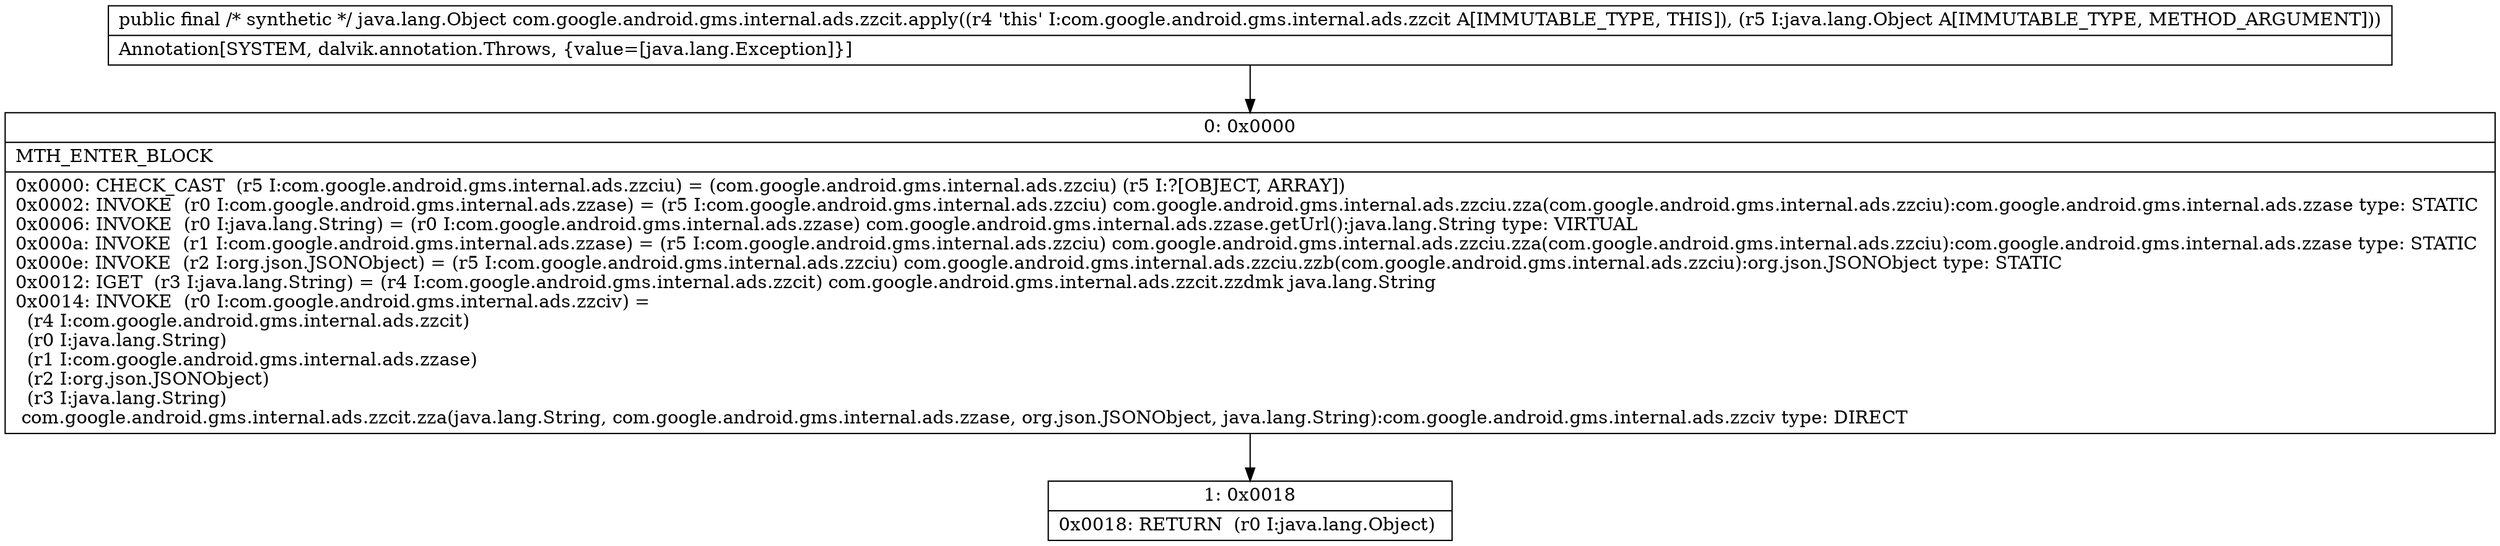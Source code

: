 digraph "CFG forcom.google.android.gms.internal.ads.zzcit.apply(Ljava\/lang\/Object;)Ljava\/lang\/Object;" {
Node_0 [shape=record,label="{0\:\ 0x0000|MTH_ENTER_BLOCK\l|0x0000: CHECK_CAST  (r5 I:com.google.android.gms.internal.ads.zzciu) = (com.google.android.gms.internal.ads.zzciu) (r5 I:?[OBJECT, ARRAY]) \l0x0002: INVOKE  (r0 I:com.google.android.gms.internal.ads.zzase) = (r5 I:com.google.android.gms.internal.ads.zzciu) com.google.android.gms.internal.ads.zzciu.zza(com.google.android.gms.internal.ads.zzciu):com.google.android.gms.internal.ads.zzase type: STATIC \l0x0006: INVOKE  (r0 I:java.lang.String) = (r0 I:com.google.android.gms.internal.ads.zzase) com.google.android.gms.internal.ads.zzase.getUrl():java.lang.String type: VIRTUAL \l0x000a: INVOKE  (r1 I:com.google.android.gms.internal.ads.zzase) = (r5 I:com.google.android.gms.internal.ads.zzciu) com.google.android.gms.internal.ads.zzciu.zza(com.google.android.gms.internal.ads.zzciu):com.google.android.gms.internal.ads.zzase type: STATIC \l0x000e: INVOKE  (r2 I:org.json.JSONObject) = (r5 I:com.google.android.gms.internal.ads.zzciu) com.google.android.gms.internal.ads.zzciu.zzb(com.google.android.gms.internal.ads.zzciu):org.json.JSONObject type: STATIC \l0x0012: IGET  (r3 I:java.lang.String) = (r4 I:com.google.android.gms.internal.ads.zzcit) com.google.android.gms.internal.ads.zzcit.zzdmk java.lang.String \l0x0014: INVOKE  (r0 I:com.google.android.gms.internal.ads.zzciv) = \l  (r4 I:com.google.android.gms.internal.ads.zzcit)\l  (r0 I:java.lang.String)\l  (r1 I:com.google.android.gms.internal.ads.zzase)\l  (r2 I:org.json.JSONObject)\l  (r3 I:java.lang.String)\l com.google.android.gms.internal.ads.zzcit.zza(java.lang.String, com.google.android.gms.internal.ads.zzase, org.json.JSONObject, java.lang.String):com.google.android.gms.internal.ads.zzciv type: DIRECT \l}"];
Node_1 [shape=record,label="{1\:\ 0x0018|0x0018: RETURN  (r0 I:java.lang.Object) \l}"];
MethodNode[shape=record,label="{public final \/* synthetic *\/ java.lang.Object com.google.android.gms.internal.ads.zzcit.apply((r4 'this' I:com.google.android.gms.internal.ads.zzcit A[IMMUTABLE_TYPE, THIS]), (r5 I:java.lang.Object A[IMMUTABLE_TYPE, METHOD_ARGUMENT]))  | Annotation[SYSTEM, dalvik.annotation.Throws, \{value=[java.lang.Exception]\}]\l}"];
MethodNode -> Node_0;
Node_0 -> Node_1;
}


